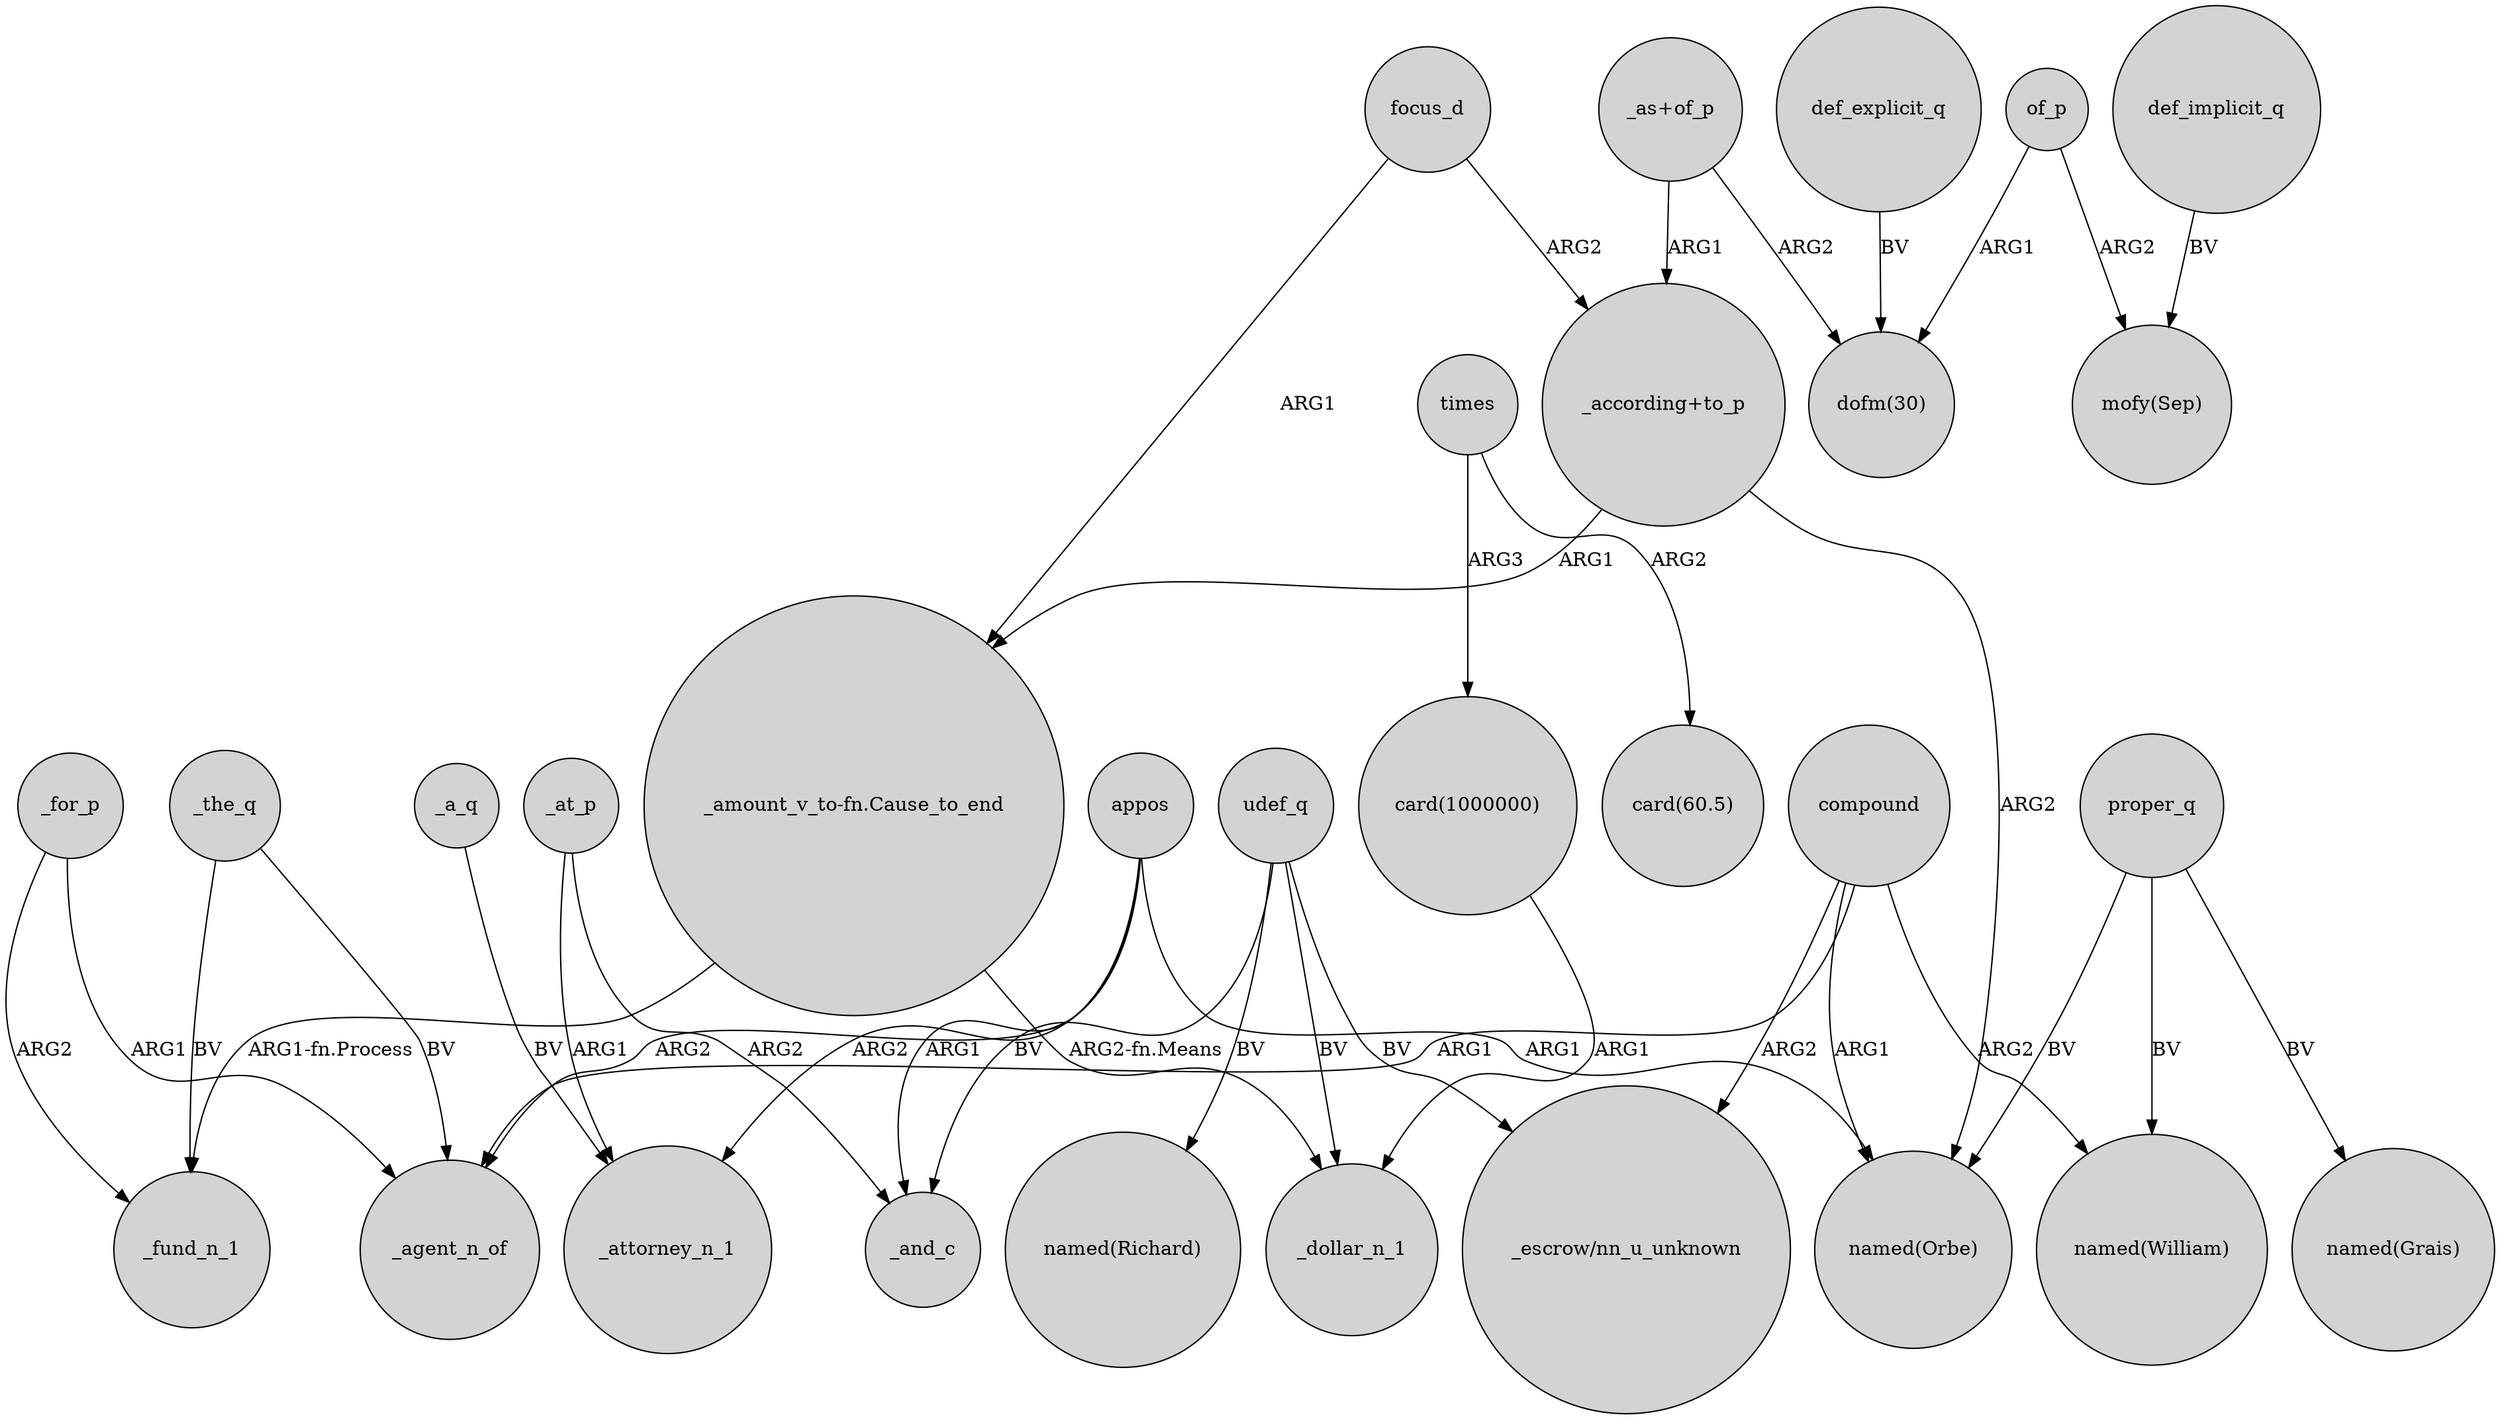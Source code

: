 digraph {
	node [shape=circle style=filled]
	"_according+to_p" -> "_amount_v_to-fn.Cause_to_end" [label=ARG1]
	appos -> _attorney_n_1 [label=ARG2]
	_for_p -> _fund_n_1 [label=ARG2]
	_the_q -> _fund_n_1 [label=BV]
	proper_q -> "named(William)" [label=BV]
	_at_p -> _attorney_n_1 [label=ARG1]
	proper_q -> "named(Grais)" [label=BV]
	_a_q -> _attorney_n_1 [label=BV]
	proper_q -> "named(Orbe)" [label=BV]
	focus_d -> "_according+to_p" [label=ARG2]
	times -> "card(1000000)" [label=ARG3]
	def_implicit_q -> "mofy(Sep)" [label=BV]
	"_as+of_p" -> "dofm(30)" [label=ARG2]
	"_as+of_p" -> "_according+to_p" [label=ARG1]
	focus_d -> "_amount_v_to-fn.Cause_to_end" [label=ARG1]
	appos -> _and_c [label=ARG1]
	def_explicit_q -> "dofm(30)" [label=BV]
	udef_q -> _and_c [label=BV]
	of_p -> "mofy(Sep)" [label=ARG2]
	_the_q -> _agent_n_of [label=BV]
	compound -> "_escrow/nn_u_unknown" [label=ARG2]
	udef_q -> "named(Richard)" [label=BV]
	times -> "card(60.5)" [label=ARG2]
	"_amount_v_to-fn.Cause_to_end" -> _fund_n_1 [label="ARG1-fn.Process"]
	_at_p -> _and_c [label=ARG2]
	compound -> "named(William)" [label=ARG2]
	udef_q -> _dollar_n_1 [label=BV]
	"card(1000000)" -> _dollar_n_1 [label=ARG1]
	compound -> _agent_n_of [label=ARG1]
	udef_q -> "_escrow/nn_u_unknown" [label=BV]
	"_according+to_p" -> "named(Orbe)" [label=ARG2]
	compound -> "named(Orbe)" [label=ARG1]
	appos -> _agent_n_of [label=ARG2]
	of_p -> "dofm(30)" [label=ARG1]
	"_amount_v_to-fn.Cause_to_end" -> _dollar_n_1 [label="ARG2-fn.Means"]
	_for_p -> _agent_n_of [label=ARG1]
	appos -> "named(Orbe)" [label=ARG1]
}
